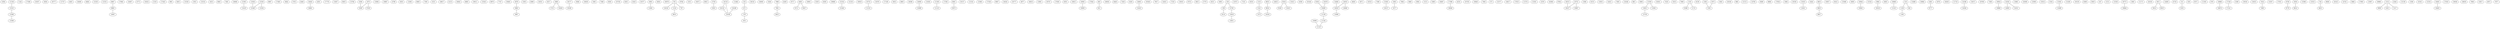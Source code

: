strict graph  {
	5294;
	12532 -- 12568;
	1144;
	17569;
	10207;
	2858;
	18777;
	11737;
	4402;
	18409;
	6484;
	15320;
	12255;
	8667 -- 8883;
	17664;
	16497;
	4772;
	10424;
	2218;
	17443;
	890;
	5835;
	13528;
	1952;
	13224;
	1623;
	9062;
	12568 -- 12569;
	7481;
	16808;
	12395 -- 12419;
	15330 -- 15546;
	15330 -- 15334;
	8987;
	17485;
	3844;
	3702;
	4446;
	16445 -- 16661;
	4281;
	17779;
	13407;
	9635;
	13794;
	3266 -- 3269;
	13094;
	19887;
	4799;
	2833;
	12495;
	8083;
	7395;
	5531;
	18817;
	4110;
	16642;
	11236 -- 12532;
	8805;
	19011;
	13545;
	8970;
	7747;
	19483;
	3885 -- 3887;
	2293;
	4096;
	16351;
	5017;
	2680 -- 2752;
	2680 -- 10456;
	19177 -- 19180;
	3948;
	10659;
	1082;
	7368;
	9585;
	10758;
	8201;
	4543;
	10377;
	3905 -- 11681;
	5856;
	19079;
	702 -- 16254;
	702 -- 1134;
	702 -- 707;
	9764;
	2331;
	19471;
	6952;
	3759 -- 5055;
	16154 -- 16190;
	11484;
	471 -- 1767;
	18516;
	16000;
	3546;
	7991 -- 8423;
	4436;
	8717;
	6495 -- 6711;
	6495 -- 6507;
	19901;
	3329;
	6595;
	19688;
	15234 -- 15246;
	15120;
	19919;
	10723 -- 11155;
	15070;
	17149;
	5953;
	4963;
	18508;
	14909 -- 15089;
	3879 -- 3885;
	11626;
	11109 -- 11110;
	17285;
	6061 -- 6073;
	10157;
	11524;
	13380;
	17328;
	7986 -- 7991;
	9067;
	16434;
	16777;
	4977;
	18610;
	12891;
	18747;
	17826;
	8291;
	10621;
	10092 -- 10093;
	17044;
	803 -- 821;
	16956;
	8440;
	7426;
	3426;
	14805 -- 15453;
	19240;
	7957;
	14451;
	7216;
	13810;
	8732;
	3852;
	3770;
	6521;
	1767 -- 1911;
	5095;
	15818 -- 15821;
	12072;
	7141;
	6320;
	2141 -- 2573;
	8054 -- 14534;
	16118 -- 16154;
	16118 -- 16190;
	14625;
	9534 -- 9536;
	9534 -- 13422;
	13412;
	5038;
	16146;
	11138 -- 11144;
	14484 -- 14916;
	4640;
	2671;
	10253;
	7580;
	15565 -- 18157;
	1065 -- 1077;
	7084;
	3860;
	2904;
	1513;
	10499 -- 11147;
	3389;
	2135 -- 2141;
	18487;
	17398 -- 18046;
	4533;
	10730;
	19640;
	7065;
	10490 -- 11138;
	572;
	15377;
	14617;
	17023;
	11374;
	15261;
	2476;
	16286;
	9784;
	18515 -- 18527;
	2366;
	6135;
	12655;
	14421;
	7405;
	14546;
	865;
	3006;
	11059 -- 13651;
	11059 -- 11062;
	16261;
	7416;
	3533;
	7690;
	1102 -- 6286;
	1102 -- 1174;
	6139;
	2285 -- 2291;
	1845;
	16328;
	968;
	12115;
	14785;
	11658 -- 15546;
	9490;
	9686;
	10751 -- 18527;
	10751 -- 10967;
	17834;
	1694;
	10530;
	13433 -- 13451;
	5444;
	8833 -- 8837;
	10927;
	9414;
	13588;
	5609;
	10944 -- 10945;
	13234;
	3964 -- 19516;
	3603;
	10668 -- 11532;
	1158 -- 1160;
	14916 -- 15096;
	15488;
	10864;
	5481 -- 6777;
	8053 -- 8054;
	5076;
	16450;
	11710;
	14186 -- 14204;
	10471;
	255 -- 471;
	18769;
	1134 -- 8910;
	7269;
	19924 -- 19960;
	14345 -- 14993;
	14345 -- 14351;
	13861;
	9194 -- 10490;
	16599;
	11144 -- 11147;
	12009;
	15014;
	2334;
	13282 -- 13498;
	11439;
	19129;
	230 -- 338;
	230 -- 15782;
	6369;
	8653 -- 8833;
	2075 -- 2291;
	3920;
	247;
	1215;
	13330;
	19772 -- 19844;
	1682;
	11171;
	16226;
	5911 -- 5914;
	5911 -- 6019;
	14495;
	16188 -- 16190;
	6718;
	151 -- 5335;
	539;
	9371;
	338 -- 8114;
	11265;
	678;
	16868 -- 16874;
	17140 -- 17141;
	5280;
	8883 -- 14067;
	19550;
	15623;
	1973 -- 3269;
	1973 -- 9749;
	7454 -- 7490;
	15507;
	17031;
	8740 -- 8776;
	2926 -- 6814;
	13396;
	13651 -- 13759;
	13553;
	744 -- 4632;
	8949;
	18142;
	14741;
	5884;
	17893;
	12907;
	18980;
	1314 -- 9090;
	1314 -- 5202;
	1314 -- 1317;
	4344;
	15782 -- 15818;
	14910 -- 14946;
	14910 -- 14916;
	15139;
	1508;
	10161;
	12235;
	16401 -- 16402;
	17616;
	19058;
	18829;
	510 -- 1158;
	510 -- 582;
	7906;
	13817;
	10478 -- 10490;
	4972;
	7877;
}
